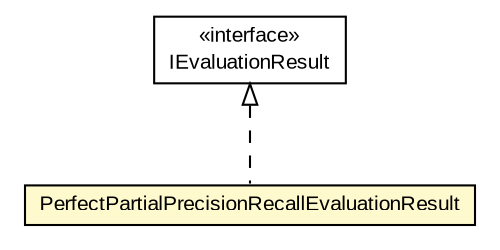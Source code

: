 #!/usr/local/bin/dot
#
# Class diagram 
# Generated by UMLGraph version R5_6-24-gf6e263 (http://www.umlgraph.org/)
#

digraph G {
	edge [fontname="arial",fontsize=10,labelfontname="arial",labelfontsize=10];
	node [fontname="arial",fontsize=10,shape=plaintext];
	nodesep=0.25;
	ranksep=0.5;
	// edu.arizona.biosemantics.semanticmarkup.eval.result.PerfectPartialPrecisionRecallEvaluationResult
	c112518 [label=<<table title="edu.arizona.biosemantics.semanticmarkup.eval.result.PerfectPartialPrecisionRecallEvaluationResult" border="0" cellborder="1" cellspacing="0" cellpadding="2" port="p" bgcolor="lemonChiffon" href="./PerfectPartialPrecisionRecallEvaluationResult.html">
		<tr><td><table border="0" cellspacing="0" cellpadding="1">
<tr><td align="center" balign="center"> PerfectPartialPrecisionRecallEvaluationResult </td></tr>
		</table></td></tr>
		</table>>, URL="./PerfectPartialPrecisionRecallEvaluationResult.html", fontname="arial", fontcolor="black", fontsize=10.0];
	// edu.arizona.biosemantics.semanticmarkup.eval.result.IEvaluationResult
	c112519 [label=<<table title="edu.arizona.biosemantics.semanticmarkup.eval.result.IEvaluationResult" border="0" cellborder="1" cellspacing="0" cellpadding="2" port="p" href="./IEvaluationResult.html">
		<tr><td><table border="0" cellspacing="0" cellpadding="1">
<tr><td align="center" balign="center"> &#171;interface&#187; </td></tr>
<tr><td align="center" balign="center"> IEvaluationResult </td></tr>
		</table></td></tr>
		</table>>, URL="./IEvaluationResult.html", fontname="arial", fontcolor="black", fontsize=10.0];
	//edu.arizona.biosemantics.semanticmarkup.eval.result.PerfectPartialPrecisionRecallEvaluationResult implements edu.arizona.biosemantics.semanticmarkup.eval.result.IEvaluationResult
	c112519:p -> c112518:p [dir=back,arrowtail=empty,style=dashed];
}

